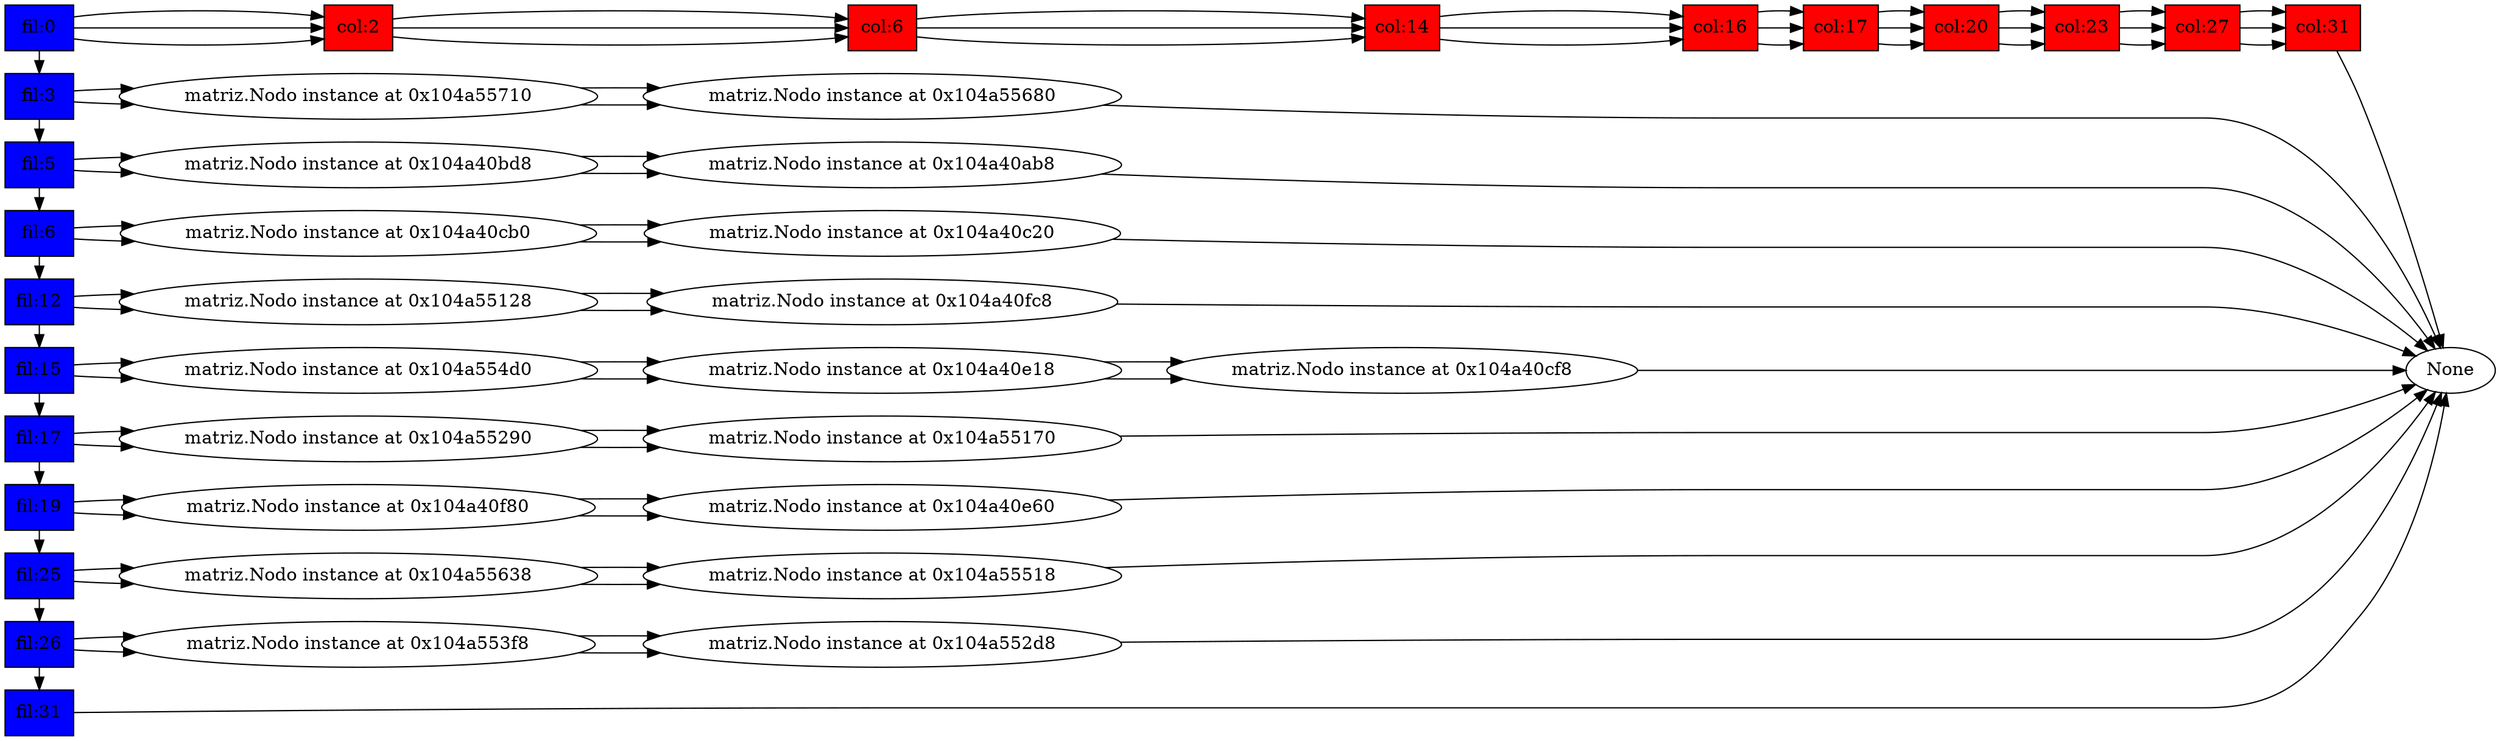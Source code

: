 digraph g{
rankdir=LR
<matriz.Nodo instance at 0x104a40a70>[label =<col:0> shape =box, style=filled, fillcolor=red] 
<matriz.Nodo instance at 0x104a550e0>[label =<col:2> shape =box, style=filled, fillcolor=red] 
<matriz.Nodo instance at 0x104a40b90>[label =<col:6> shape =box, style=filled, fillcolor=red] 
<matriz.Nodo instance at 0x104a55488>[label =<col:14> shape =box, style=filled, fillcolor=red] 
<matriz.Nodo instance at 0x104a553b0>[label =<col:16> shape =box, style=filled, fillcolor=red] 
<matriz.Nodo instance at 0x104a55248>[label =<col:17> shape =box, style=filled, fillcolor=red] 
<matriz.Nodo instance at 0x104a555f0>[label =<col:20> shape =box, style=filled, fillcolor=red] 
<matriz.Nodo instance at 0x104a40f38>[label =<col:23> shape =box, style=filled, fillcolor=red] 
<matriz.Nodo instance at 0x104a40dd0>[label =<col:27> shape =box, style=filled, fillcolor=red] 
<matriz.Nodo instance at 0x104a40a28>[label =<col:31> shape =box, style=filled, fillcolor=red] 
<matriz.Nodo instance at 0x104a40a70>-><matriz.Nodo instance at 0x104a550e0><matriz.Nodo instance at 0x104a550e0>-><matriz.Nodo instance at 0x104a40b90><matriz.Nodo instance at 0x104a40b90>-><matriz.Nodo instance at 0x104a55488><matriz.Nodo instance at 0x104a55488>-><matriz.Nodo instance at 0x104a553b0><matriz.Nodo instance at 0x104a553b0>-><matriz.Nodo instance at 0x104a55248><matriz.Nodo instance at 0x104a55248>-><matriz.Nodo instance at 0x104a555f0><matriz.Nodo instance at 0x104a555f0>-><matriz.Nodo instance at 0x104a40f38><matriz.Nodo instance at 0x104a40f38>-><matriz.Nodo instance at 0x104a40dd0><matriz.Nodo instance at 0x104a40dd0>-><matriz.Nodo instance at 0x104a40a28><matriz.Nodo instance at 0x104a40a70>[label = <fil:0> shape =box, style=filled, fillcolor=blue] 
<matriz.Nodo instance at 0x104a556c8>[label = <fil:3> shape =box, style=filled, fillcolor=blue] 
<matriz.Nodo instance at 0x104a40b00>[label = <fil:5> shape =box, style=filled, fillcolor=blue] 
<matriz.Nodo instance at 0x104a40c68>[label = <fil:6> shape =box, style=filled, fillcolor=blue] 
<matriz.Nodo instance at 0x104a55050>[label = <fil:12> shape =box, style=filled, fillcolor=blue] 
<matriz.Nodo instance at 0x104a40d40>[label = <fil:15> shape =box, style=filled, fillcolor=blue] 
<matriz.Nodo instance at 0x104a551b8>[label = <fil:17> shape =box, style=filled, fillcolor=blue] 
<matriz.Nodo instance at 0x104a40ea8>[label = <fil:19> shape =box, style=filled, fillcolor=blue] 
<matriz.Nodo instance at 0x104a55560>[label = <fil:25> shape =box, style=filled, fillcolor=blue] 
<matriz.Nodo instance at 0x104a55320>[label = <fil:26> shape =box, style=filled, fillcolor=blue] 
<matriz.Nodo instance at 0x104a409e0>[label = <fil:31> shape =box, style=filled, fillcolor=blue] 
<matriz.Nodo instance at 0x104a40a70>-><matriz.Nodo instance at 0x104a556c8><matriz.Nodo instance at 0x104a556c8>-><matriz.Nodo instance at 0x104a40b00><matriz.Nodo instance at 0x104a40b00>-><matriz.Nodo instance at 0x104a40c68><matriz.Nodo instance at 0x104a40c68>-><matriz.Nodo instance at 0x104a55050><matriz.Nodo instance at 0x104a55050>-><matriz.Nodo instance at 0x104a40d40><matriz.Nodo instance at 0x104a40d40>-><matriz.Nodo instance at 0x104a551b8><matriz.Nodo instance at 0x104a551b8>-><matriz.Nodo instance at 0x104a40ea8><matriz.Nodo instance at 0x104a40ea8>-><matriz.Nodo instance at 0x104a55560><matriz.Nodo instance at 0x104a55560>-><matriz.Nodo instance at 0x104a55320><matriz.Nodo instance at 0x104a55320>-><matriz.Nodo instance at 0x104a409e0>subgraph{
rank = same;<matriz.Nodo instance at 0x104a40a70>;<matriz.Nodo instance at 0x104a556c8><matriz.Nodo instance at 0x104a556c8>;<matriz.Nodo instance at 0x104a40b00><matriz.Nodo instance at 0x104a40b00>;<matriz.Nodo instance at 0x104a40c68><matriz.Nodo instance at 0x104a40c68>;<matriz.Nodo instance at 0x104a55050><matriz.Nodo instance at 0x104a55050>;<matriz.Nodo instance at 0x104a40d40><matriz.Nodo instance at 0x104a40d40>;<matriz.Nodo instance at 0x104a551b8><matriz.Nodo instance at 0x104a551b8>;<matriz.Nodo instance at 0x104a40ea8><matriz.Nodo instance at 0x104a40ea8>;<matriz.Nodo instance at 0x104a55560><matriz.Nodo instance at 0x104a55560>;<matriz.Nodo instance at 0x104a55320><matriz.Nodo instance at 0x104a55320>;<matriz.Nodo instance at 0x104a409e0>}
<matriz.Nodo instance at 0x104a40a70>-><matriz.Nodo instance at 0x104a550e0>
<matriz.Nodo instance at 0x104a40a70>-><matriz.Nodo instance at 0x104a550e0>
<matriz.Nodo instance at 0x104a550e0>-><matriz.Nodo instance at 0x104a40b90>
<matriz.Nodo instance at 0x104a550e0>-><matriz.Nodo instance at 0x104a40b90>
<matriz.Nodo instance at 0x104a40b90>-><matriz.Nodo instance at 0x104a55488>
<matriz.Nodo instance at 0x104a40b90>-><matriz.Nodo instance at 0x104a55488>
<matriz.Nodo instance at 0x104a55488>-><matriz.Nodo instance at 0x104a553b0>
<matriz.Nodo instance at 0x104a55488>-><matriz.Nodo instance at 0x104a553b0>
<matriz.Nodo instance at 0x104a553b0>-><matriz.Nodo instance at 0x104a55248>
<matriz.Nodo instance at 0x104a553b0>-><matriz.Nodo instance at 0x104a55248>
<matriz.Nodo instance at 0x104a55248>-><matriz.Nodo instance at 0x104a555f0>
<matriz.Nodo instance at 0x104a55248>-><matriz.Nodo instance at 0x104a555f0>
<matriz.Nodo instance at 0x104a555f0>-><matriz.Nodo instance at 0x104a40f38>
<matriz.Nodo instance at 0x104a555f0>-><matriz.Nodo instance at 0x104a40f38>
<matriz.Nodo instance at 0x104a40f38>-><matriz.Nodo instance at 0x104a40dd0>
<matriz.Nodo instance at 0x104a40f38>-><matriz.Nodo instance at 0x104a40dd0>
<matriz.Nodo instance at 0x104a40dd0>-><matriz.Nodo instance at 0x104a40a28>
<matriz.Nodo instance at 0x104a40dd0>-><matriz.Nodo instance at 0x104a40a28>
<matriz.Nodo instance at 0x104a40a28>->None
<matriz.Nodo instance at 0x104a556c8>-><matriz.Nodo instance at 0x104a55710>
<matriz.Nodo instance at 0x104a556c8>-><matriz.Nodo instance at 0x104a55710>
<matriz.Nodo instance at 0x104a55710>-><matriz.Nodo instance at 0x104a55680>
<matriz.Nodo instance at 0x104a55710>-><matriz.Nodo instance at 0x104a55680>
<matriz.Nodo instance at 0x104a55680>->None
<matriz.Nodo instance at 0x104a40b00>-><matriz.Nodo instance at 0x104a40bd8>
<matriz.Nodo instance at 0x104a40b00>-><matriz.Nodo instance at 0x104a40bd8>
<matriz.Nodo instance at 0x104a40bd8>-><matriz.Nodo instance at 0x104a40ab8>
<matriz.Nodo instance at 0x104a40bd8>-><matriz.Nodo instance at 0x104a40ab8>
<matriz.Nodo instance at 0x104a40ab8>->None
<matriz.Nodo instance at 0x104a40c68>-><matriz.Nodo instance at 0x104a40cb0>
<matriz.Nodo instance at 0x104a40c68>-><matriz.Nodo instance at 0x104a40cb0>
<matriz.Nodo instance at 0x104a40cb0>-><matriz.Nodo instance at 0x104a40c20>
<matriz.Nodo instance at 0x104a40cb0>-><matriz.Nodo instance at 0x104a40c20>
<matriz.Nodo instance at 0x104a40c20>->None
<matriz.Nodo instance at 0x104a55050>-><matriz.Nodo instance at 0x104a55128>
<matriz.Nodo instance at 0x104a55050>-><matriz.Nodo instance at 0x104a55128>
<matriz.Nodo instance at 0x104a55128>-><matriz.Nodo instance at 0x104a40fc8>
<matriz.Nodo instance at 0x104a55128>-><matriz.Nodo instance at 0x104a40fc8>
<matriz.Nodo instance at 0x104a40fc8>->None
<matriz.Nodo instance at 0x104a40d40>-><matriz.Nodo instance at 0x104a554d0>
<matriz.Nodo instance at 0x104a40d40>-><matriz.Nodo instance at 0x104a554d0>
<matriz.Nodo instance at 0x104a554d0>-><matriz.Nodo instance at 0x104a40e18>
<matriz.Nodo instance at 0x104a554d0>-><matriz.Nodo instance at 0x104a40e18>
<matriz.Nodo instance at 0x104a40e18>-><matriz.Nodo instance at 0x104a40cf8>
<matriz.Nodo instance at 0x104a40e18>-><matriz.Nodo instance at 0x104a40cf8>
<matriz.Nodo instance at 0x104a40cf8>->None
<matriz.Nodo instance at 0x104a551b8>-><matriz.Nodo instance at 0x104a55290>
<matriz.Nodo instance at 0x104a551b8>-><matriz.Nodo instance at 0x104a55290>
<matriz.Nodo instance at 0x104a55290>-><matriz.Nodo instance at 0x104a55170>
<matriz.Nodo instance at 0x104a55290>-><matriz.Nodo instance at 0x104a55170>
<matriz.Nodo instance at 0x104a55170>->None
<matriz.Nodo instance at 0x104a40ea8>-><matriz.Nodo instance at 0x104a40f80>
<matriz.Nodo instance at 0x104a40ea8>-><matriz.Nodo instance at 0x104a40f80>
<matriz.Nodo instance at 0x104a40f80>-><matriz.Nodo instance at 0x104a40e60>
<matriz.Nodo instance at 0x104a40f80>-><matriz.Nodo instance at 0x104a40e60>
<matriz.Nodo instance at 0x104a40e60>->None
<matriz.Nodo instance at 0x104a55560>-><matriz.Nodo instance at 0x104a55638>
<matriz.Nodo instance at 0x104a55560>-><matriz.Nodo instance at 0x104a55638>
<matriz.Nodo instance at 0x104a55638>-><matriz.Nodo instance at 0x104a55518>
<matriz.Nodo instance at 0x104a55638>-><matriz.Nodo instance at 0x104a55518>
<matriz.Nodo instance at 0x104a55518>->None
<matriz.Nodo instance at 0x104a55320>-><matriz.Nodo instance at 0x104a553f8>
<matriz.Nodo instance at 0x104a55320>-><matriz.Nodo instance at 0x104a553f8>
<matriz.Nodo instance at 0x104a553f8>-><matriz.Nodo instance at 0x104a552d8>
<matriz.Nodo instance at 0x104a553f8>-><matriz.Nodo instance at 0x104a552d8>
<matriz.Nodo instance at 0x104a552d8>->None
<matriz.Nodo instance at 0x104a409e0>->None
}
